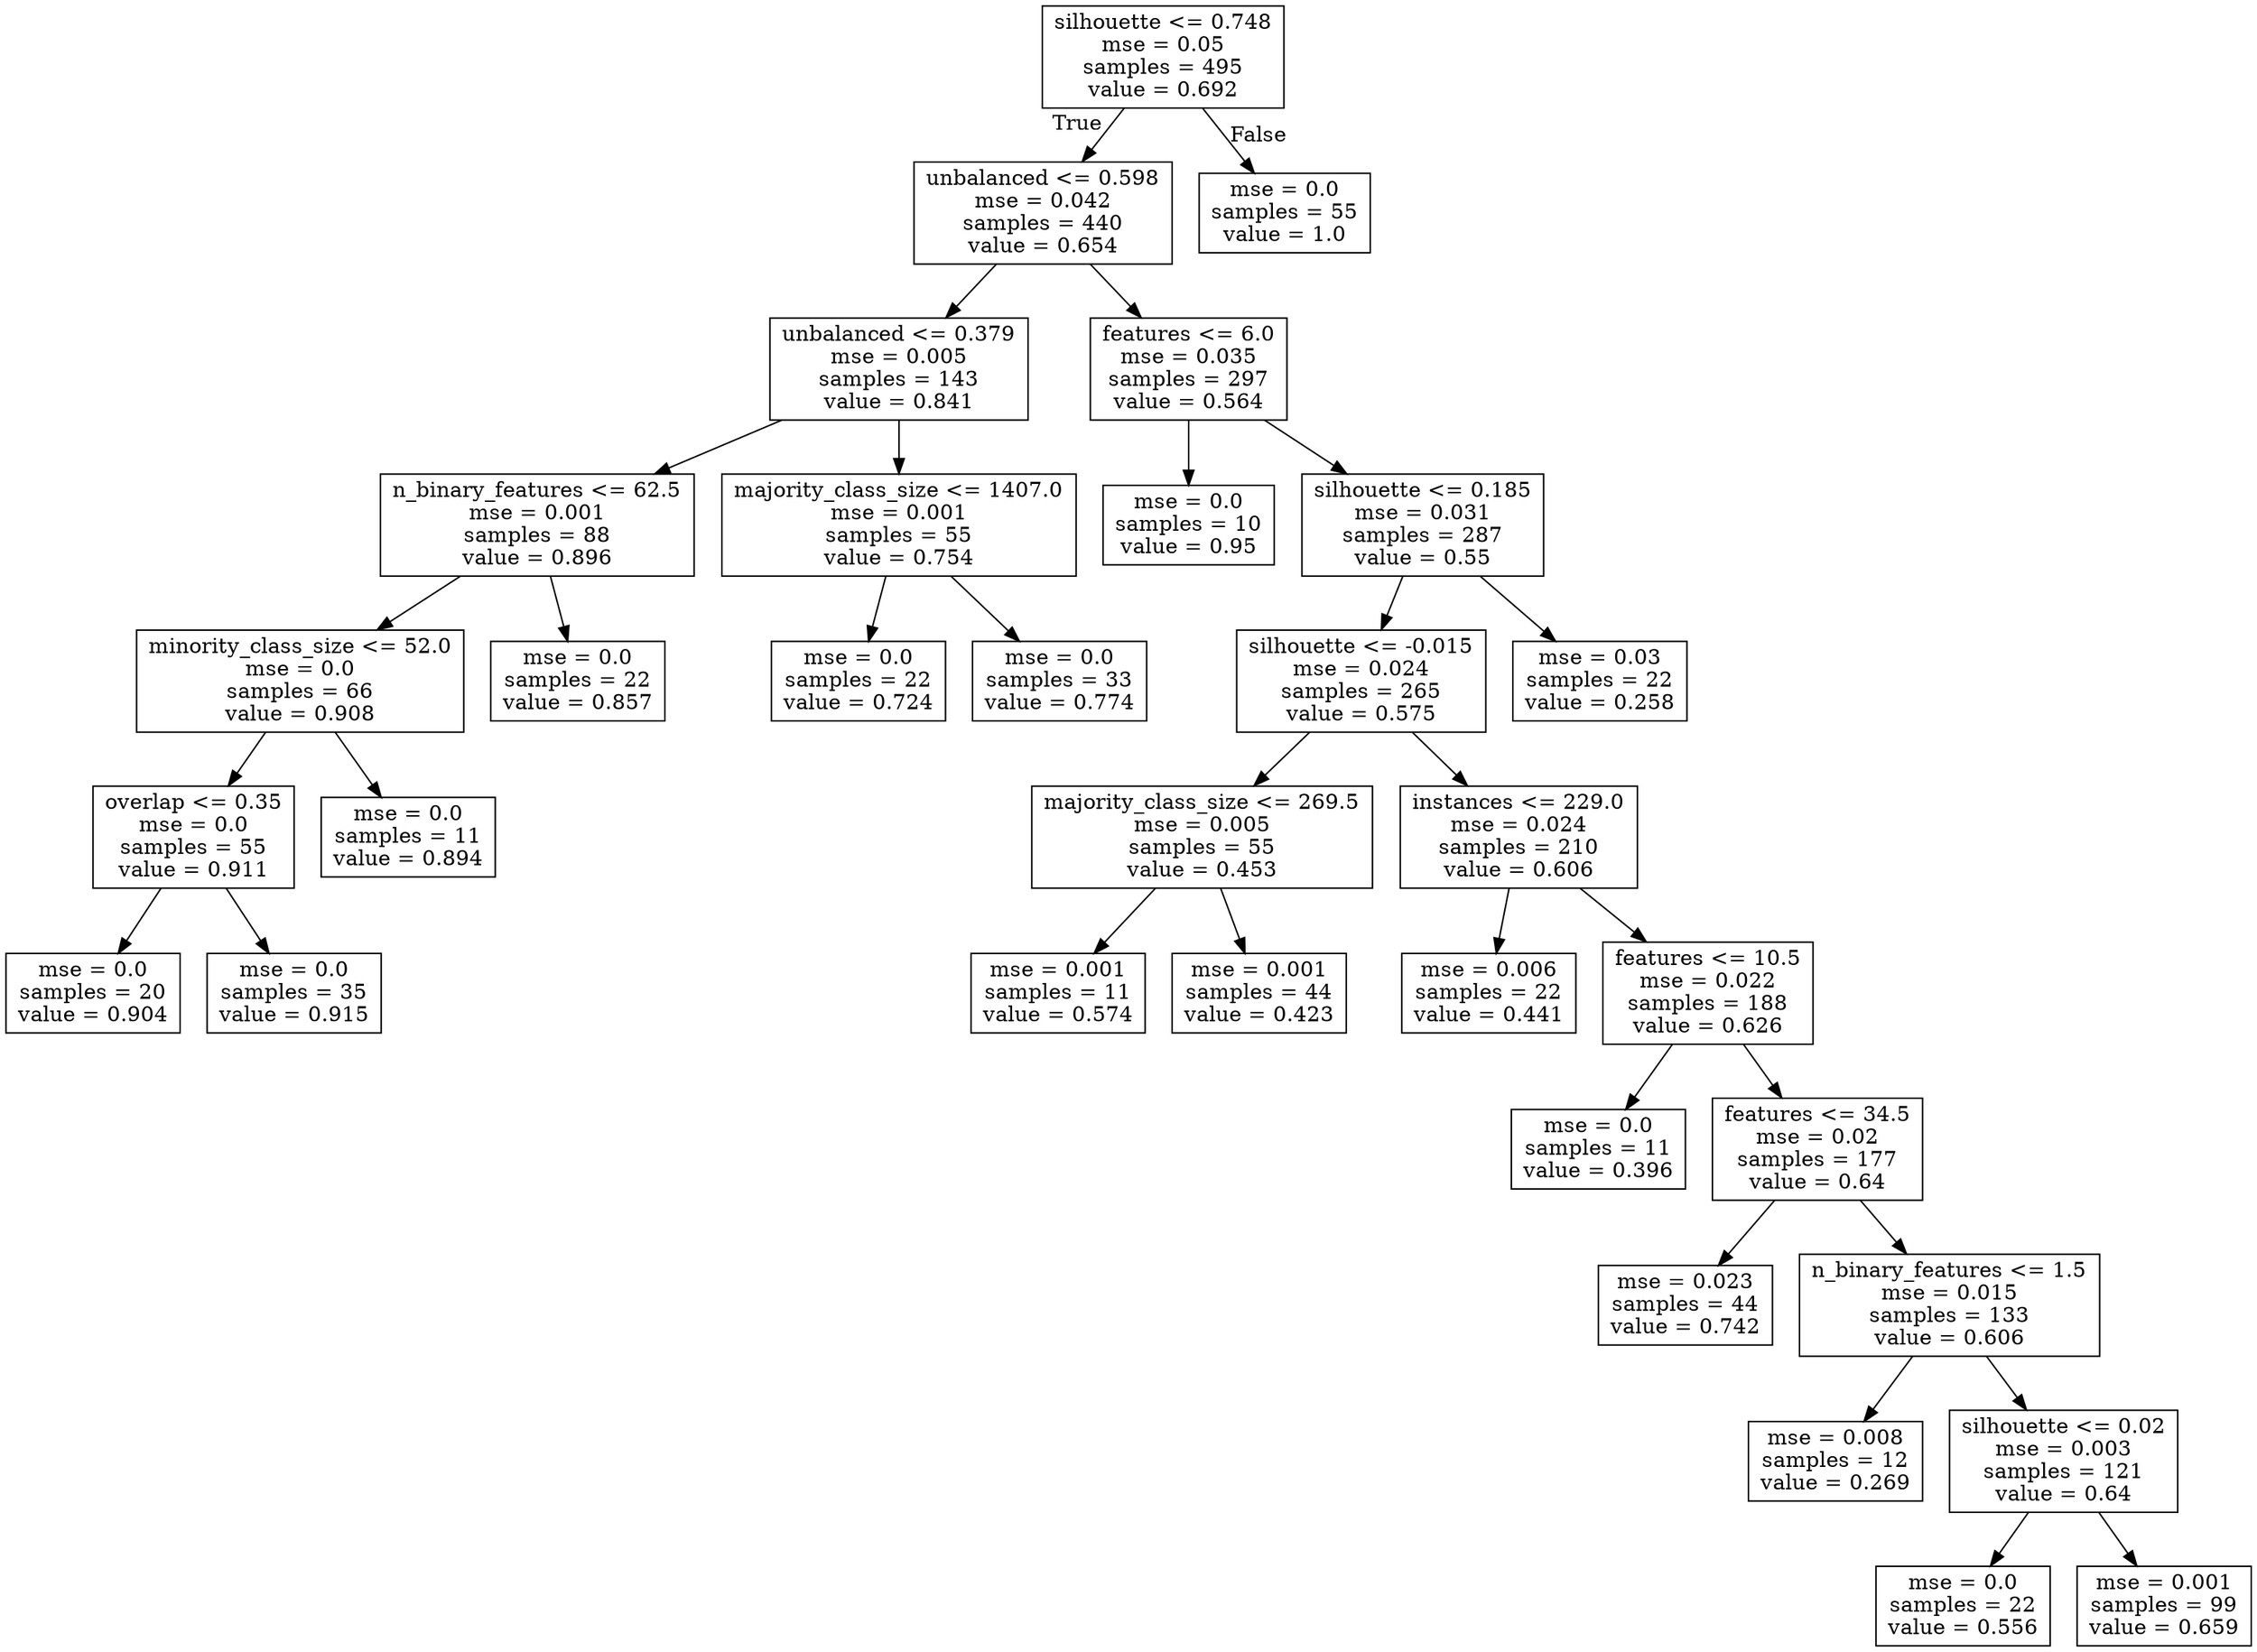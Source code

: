 digraph Tree {
node [shape=box] ;
0 [label="silhouette <= 0.748\nmse = 0.05\nsamples = 495\nvalue = 0.692"] ;
1 [label="unbalanced <= 0.598\nmse = 0.042\nsamples = 440\nvalue = 0.654"] ;
0 -> 1 [labeldistance=2.5, labelangle=45, headlabel="True"] ;
2 [label="unbalanced <= 0.379\nmse = 0.005\nsamples = 143\nvalue = 0.841"] ;
1 -> 2 ;
3 [label="n_binary_features <= 62.5\nmse = 0.001\nsamples = 88\nvalue = 0.896"] ;
2 -> 3 ;
4 [label="minority_class_size <= 52.0\nmse = 0.0\nsamples = 66\nvalue = 0.908"] ;
3 -> 4 ;
5 [label="overlap <= 0.35\nmse = 0.0\nsamples = 55\nvalue = 0.911"] ;
4 -> 5 ;
6 [label="mse = 0.0\nsamples = 20\nvalue = 0.904"] ;
5 -> 6 ;
7 [label="mse = 0.0\nsamples = 35\nvalue = 0.915"] ;
5 -> 7 ;
8 [label="mse = 0.0\nsamples = 11\nvalue = 0.894"] ;
4 -> 8 ;
9 [label="mse = 0.0\nsamples = 22\nvalue = 0.857"] ;
3 -> 9 ;
10 [label="majority_class_size <= 1407.0\nmse = 0.001\nsamples = 55\nvalue = 0.754"] ;
2 -> 10 ;
11 [label="mse = 0.0\nsamples = 22\nvalue = 0.724"] ;
10 -> 11 ;
12 [label="mse = 0.0\nsamples = 33\nvalue = 0.774"] ;
10 -> 12 ;
13 [label="features <= 6.0\nmse = 0.035\nsamples = 297\nvalue = 0.564"] ;
1 -> 13 ;
14 [label="mse = 0.0\nsamples = 10\nvalue = 0.95"] ;
13 -> 14 ;
15 [label="silhouette <= 0.185\nmse = 0.031\nsamples = 287\nvalue = 0.55"] ;
13 -> 15 ;
16 [label="silhouette <= -0.015\nmse = 0.024\nsamples = 265\nvalue = 0.575"] ;
15 -> 16 ;
17 [label="majority_class_size <= 269.5\nmse = 0.005\nsamples = 55\nvalue = 0.453"] ;
16 -> 17 ;
18 [label="mse = 0.001\nsamples = 11\nvalue = 0.574"] ;
17 -> 18 ;
19 [label="mse = 0.001\nsamples = 44\nvalue = 0.423"] ;
17 -> 19 ;
20 [label="instances <= 229.0\nmse = 0.024\nsamples = 210\nvalue = 0.606"] ;
16 -> 20 ;
21 [label="mse = 0.006\nsamples = 22\nvalue = 0.441"] ;
20 -> 21 ;
22 [label="features <= 10.5\nmse = 0.022\nsamples = 188\nvalue = 0.626"] ;
20 -> 22 ;
23 [label="mse = 0.0\nsamples = 11\nvalue = 0.396"] ;
22 -> 23 ;
24 [label="features <= 34.5\nmse = 0.02\nsamples = 177\nvalue = 0.64"] ;
22 -> 24 ;
25 [label="mse = 0.023\nsamples = 44\nvalue = 0.742"] ;
24 -> 25 ;
26 [label="n_binary_features <= 1.5\nmse = 0.015\nsamples = 133\nvalue = 0.606"] ;
24 -> 26 ;
27 [label="mse = 0.008\nsamples = 12\nvalue = 0.269"] ;
26 -> 27 ;
28 [label="silhouette <= 0.02\nmse = 0.003\nsamples = 121\nvalue = 0.64"] ;
26 -> 28 ;
29 [label="mse = 0.0\nsamples = 22\nvalue = 0.556"] ;
28 -> 29 ;
30 [label="mse = 0.001\nsamples = 99\nvalue = 0.659"] ;
28 -> 30 ;
31 [label="mse = 0.03\nsamples = 22\nvalue = 0.258"] ;
15 -> 31 ;
32 [label="mse = 0.0\nsamples = 55\nvalue = 1.0"] ;
0 -> 32 [labeldistance=2.5, labelangle=-45, headlabel="False"] ;
}